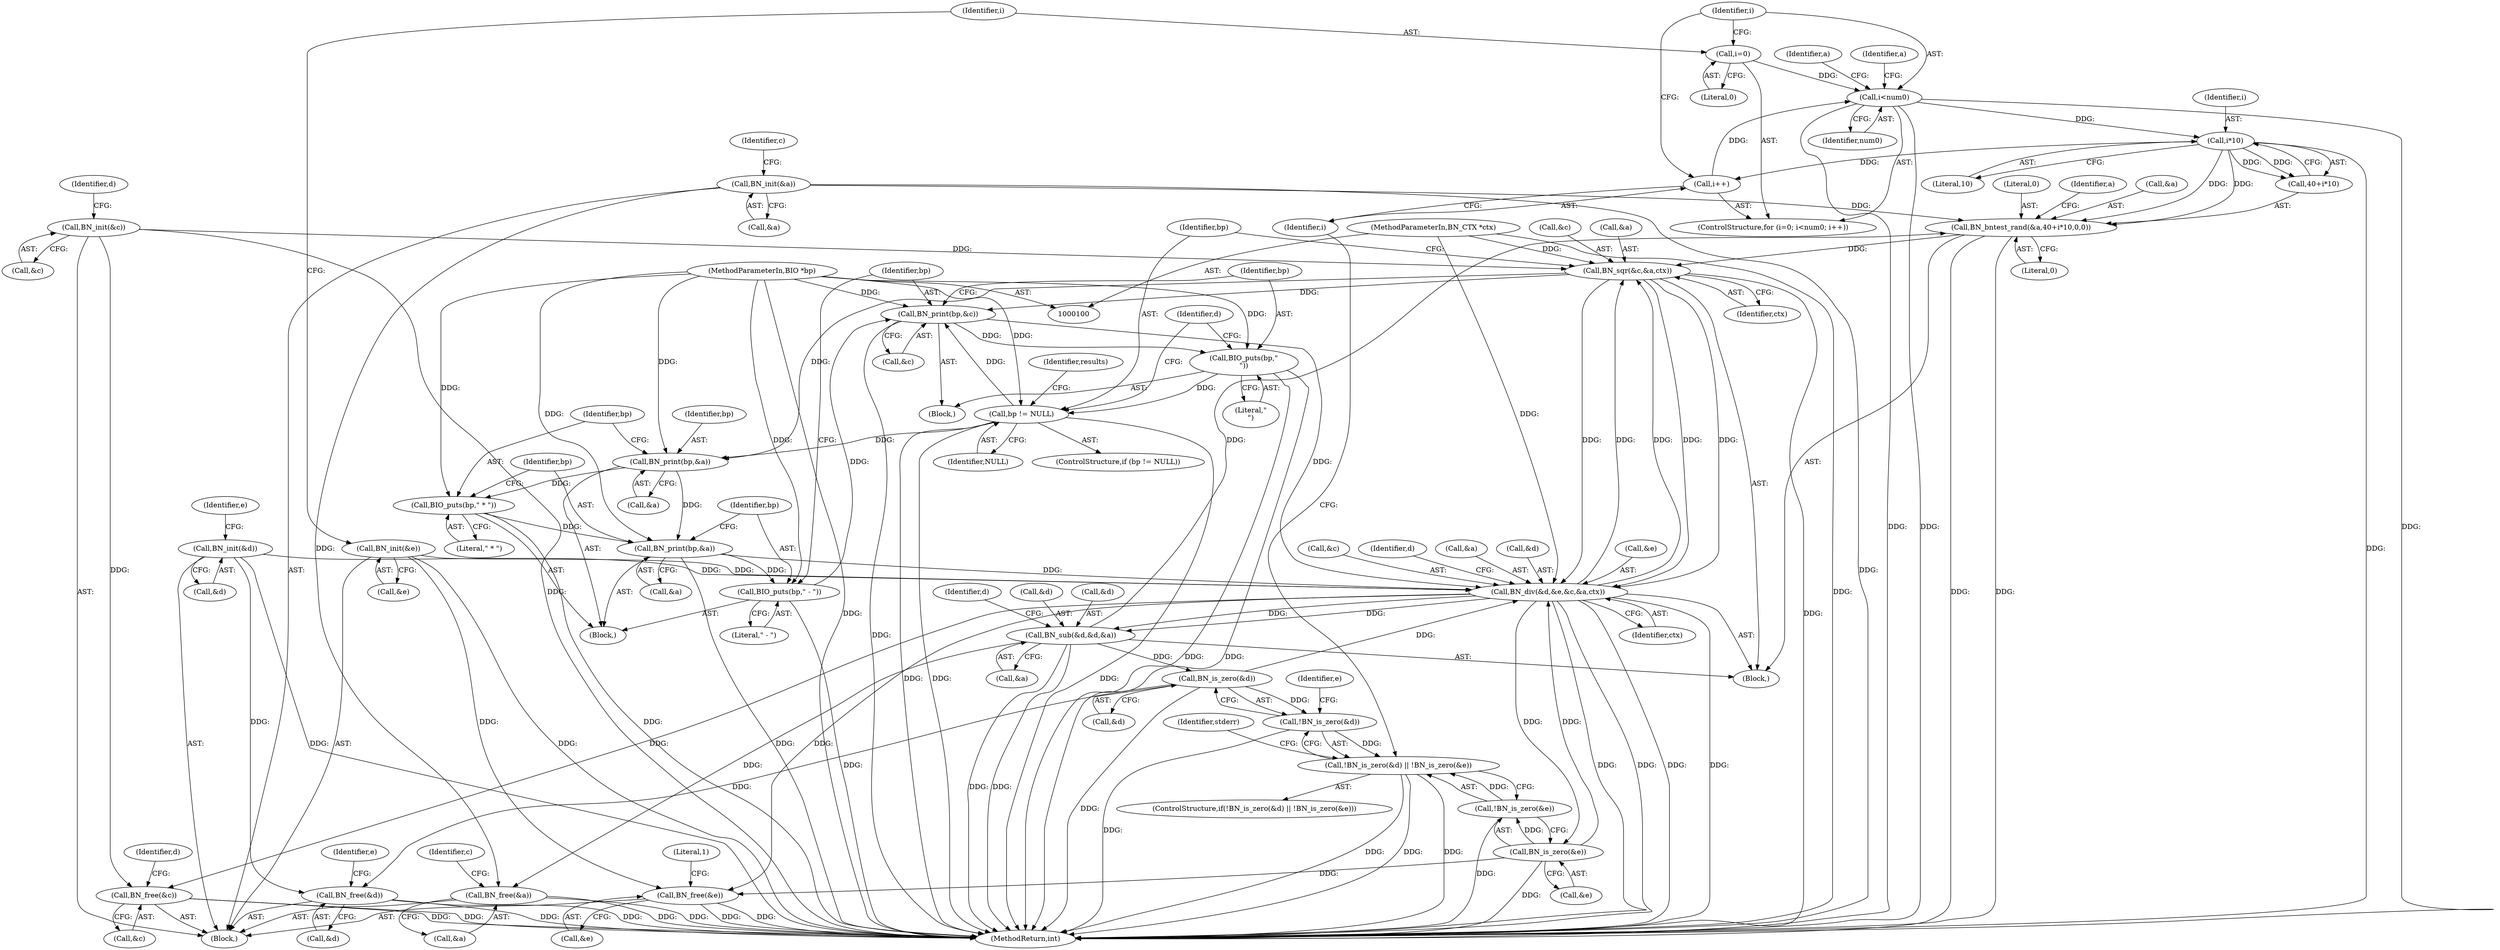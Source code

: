 digraph "1_openssl_a7a44ba55cb4f884c6bc9ceac90072dea38e66d0_3@API" {
"1000131" [label="(Call,BN_bntest_rand(&a,40+i*10,0,0))"];
"1000192" [label="(Call,BN_sub(&d,&d,&a))"];
"1000182" [label="(Call,BN_div(&d,&e,&c,&a,ctx))"];
"1000202" [label="(Call,BN_is_zero(&d))"];
"1000115" [label="(Call,BN_init(&d))"];
"1000206" [label="(Call,BN_is_zero(&e))"];
"1000118" [label="(Call,BN_init(&e))"];
"1000175" [label="(Call,BN_print(bp,&c))"];
"1000153" [label="(Call,bp != NULL)"];
"1000179" [label="(Call,BIO_puts(bp,\"\n\"))"];
"1000101" [label="(MethodParameterIn,BIO *bp)"];
"1000172" [label="(Call,BIO_puts(bp,\" - \"))"];
"1000168" [label="(Call,BN_print(bp,&a))"];
"1000165" [label="(Call,BIO_puts(bp,\" * \"))"];
"1000161" [label="(Call,BN_print(bp,&a))"];
"1000146" [label="(Call,BN_sqr(&c,&a,ctx))"];
"1000112" [label="(Call,BN_init(&c))"];
"1000131" [label="(Call,BN_bntest_rand(&a,40+i*10,0,0))"];
"1000109" [label="(Call,BN_init(&a))"];
"1000136" [label="(Call,i*10)"];
"1000125" [label="(Call,i<num0)"];
"1000122" [label="(Call,i=0)"];
"1000128" [label="(Call,i++)"];
"1000102" [label="(MethodParameterIn,BN_CTX *ctx)"];
"1000201" [label="(Call,!BN_is_zero(&d))"];
"1000200" [label="(Call,!BN_is_zero(&d) || !BN_is_zero(&e))"];
"1000221" [label="(Call,BN_free(&d))"];
"1000215" [label="(Call,BN_free(&a))"];
"1000205" [label="(Call,!BN_is_zero(&e))"];
"1000224" [label="(Call,BN_free(&e))"];
"1000218" [label="(Call,BN_free(&c))"];
"1000205" [label="(Call,!BN_is_zero(&e))"];
"1000195" [label="(Call,&d)"];
"1000217" [label="(Identifier,a)"];
"1000185" [label="(Call,&e)"];
"1000110" [label="(Call,&a)"];
"1000155" [label="(Identifier,NULL)"];
"1000169" [label="(Identifier,bp)"];
"1000218" [label="(Call,BN_free(&c))"];
"1000152" [label="(ControlStructure,if (bp != NULL))"];
"1000219" [label="(Call,&c)"];
"1000161" [label="(Call,BN_print(bp,&a))"];
"1000177" [label="(Call,&c)"];
"1000131" [label="(Call,BN_bntest_rand(&a,40+i*10,0,0))"];
"1000204" [label="(Identifier,d)"];
"1000207" [label="(Call,&e)"];
"1000114" [label="(Identifier,c)"];
"1000191" [label="(Identifier,ctx)"];
"1000103" [label="(Block,)"];
"1000147" [label="(Call,&c)"];
"1000124" [label="(Literal,0)"];
"1000167" [label="(Literal,\" * \")"];
"1000172" [label="(Call,BIO_puts(bp,\" - \"))"];
"1000154" [label="(Identifier,bp)"];
"1000193" [label="(Call,&d)"];
"1000182" [label="(Call,BN_div(&d,&e,&c,&a,ctx))"];
"1000176" [label="(Identifier,bp)"];
"1000203" [label="(Call,&d)"];
"1000211" [label="(Identifier,stderr)"];
"1000139" [label="(Literal,0)"];
"1000120" [label="(Identifier,e)"];
"1000113" [label="(Call,&c)"];
"1000225" [label="(Call,&e)"];
"1000162" [label="(Identifier,bp)"];
"1000187" [label="(Call,&c)"];
"1000200" [label="(Call,!BN_is_zero(&d) || !BN_is_zero(&e))"];
"1000153" [label="(Call,bp != NULL)"];
"1000160" [label="(Block,)"];
"1000222" [label="(Call,&d)"];
"1000221" [label="(Call,BN_free(&d))"];
"1000165" [label="(Call,BIO_puts(bp,\" * \"))"];
"1000199" [label="(ControlStructure,if(!BN_is_zero(&d) || !BN_is_zero(&e)))"];
"1000146" [label="(Call,BN_sqr(&c,&a,ctx))"];
"1000121" [label="(ControlStructure,for (i=0; i<num0; i++))"];
"1000194" [label="(Identifier,d)"];
"1000130" [label="(Block,)"];
"1000129" [label="(Identifier,i)"];
"1000102" [label="(MethodParameterIn,BN_CTX *ctx)"];
"1000197" [label="(Call,&a)"];
"1000168" [label="(Call,BN_print(bp,&a))"];
"1000128" [label="(Call,i++)"];
"1000101" [label="(MethodParameterIn,BIO *bp)"];
"1000119" [label="(Call,&e)"];
"1000122" [label="(Call,i=0)"];
"1000226" [label="(Identifier,e)"];
"1000170" [label="(Call,&a)"];
"1000206" [label="(Call,BN_is_zero(&e))"];
"1000159" [label="(Identifier,results)"];
"1000192" [label="(Call,BN_sub(&d,&d,&a))"];
"1000140" [label="(Literal,0)"];
"1000180" [label="(Identifier,bp)"];
"1000181" [label="(Literal,\"\n\")"];
"1000125" [label="(Call,i<num0)"];
"1000116" [label="(Call,&d)"];
"1000137" [label="(Identifier,i)"];
"1000173" [label="(Identifier,bp)"];
"1000127" [label="(Identifier,num0)"];
"1000118" [label="(Call,BN_init(&e))"];
"1000215" [label="(Call,BN_free(&a))"];
"1000115" [label="(Call,BN_init(&d))"];
"1000126" [label="(Identifier,i)"];
"1000201" [label="(Call,!BN_is_zero(&d))"];
"1000220" [label="(Identifier,c)"];
"1000189" [label="(Call,&a)"];
"1000228" [label="(Literal,1)"];
"1000138" [label="(Literal,10)"];
"1000175" [label="(Call,BN_print(bp,&c))"];
"1000112" [label="(Call,BN_init(&c))"];
"1000208" [label="(Identifier,e)"];
"1000117" [label="(Identifier,d)"];
"1000229" [label="(MethodReturn,int)"];
"1000163" [label="(Call,&a)"];
"1000109" [label="(Call,BN_init(&a))"];
"1000149" [label="(Call,&a)"];
"1000216" [label="(Call,&a)"];
"1000179" [label="(Call,BIO_puts(bp,\"\n\"))"];
"1000224" [label="(Call,BN_free(&e))"];
"1000174" [label="(Literal,\" - \")"];
"1000166" [label="(Identifier,bp)"];
"1000202" [label="(Call,BN_is_zero(&d))"];
"1000151" [label="(Identifier,ctx)"];
"1000143" [label="(Identifier,a)"];
"1000132" [label="(Call,&a)"];
"1000156" [label="(Block,)"];
"1000123" [label="(Identifier,i)"];
"1000133" [label="(Identifier,a)"];
"1000184" [label="(Identifier,d)"];
"1000223" [label="(Identifier,d)"];
"1000136" [label="(Call,i*10)"];
"1000183" [label="(Call,&d)"];
"1000134" [label="(Call,40+i*10)"];
"1000131" -> "1000130"  [label="AST: "];
"1000131" -> "1000140"  [label="CFG: "];
"1000132" -> "1000131"  [label="AST: "];
"1000134" -> "1000131"  [label="AST: "];
"1000139" -> "1000131"  [label="AST: "];
"1000140" -> "1000131"  [label="AST: "];
"1000143" -> "1000131"  [label="CFG: "];
"1000131" -> "1000229"  [label="DDG: "];
"1000131" -> "1000229"  [label="DDG: "];
"1000192" -> "1000131"  [label="DDG: "];
"1000109" -> "1000131"  [label="DDG: "];
"1000136" -> "1000131"  [label="DDG: "];
"1000136" -> "1000131"  [label="DDG: "];
"1000131" -> "1000146"  [label="DDG: "];
"1000192" -> "1000130"  [label="AST: "];
"1000192" -> "1000197"  [label="CFG: "];
"1000193" -> "1000192"  [label="AST: "];
"1000195" -> "1000192"  [label="AST: "];
"1000197" -> "1000192"  [label="AST: "];
"1000204" -> "1000192"  [label="CFG: "];
"1000192" -> "1000229"  [label="DDG: "];
"1000192" -> "1000229"  [label="DDG: "];
"1000182" -> "1000192"  [label="DDG: "];
"1000182" -> "1000192"  [label="DDG: "];
"1000192" -> "1000202"  [label="DDG: "];
"1000192" -> "1000215"  [label="DDG: "];
"1000182" -> "1000130"  [label="AST: "];
"1000182" -> "1000191"  [label="CFG: "];
"1000183" -> "1000182"  [label="AST: "];
"1000185" -> "1000182"  [label="AST: "];
"1000187" -> "1000182"  [label="AST: "];
"1000189" -> "1000182"  [label="AST: "];
"1000191" -> "1000182"  [label="AST: "];
"1000194" -> "1000182"  [label="CFG: "];
"1000182" -> "1000229"  [label="DDG: "];
"1000182" -> "1000229"  [label="DDG: "];
"1000182" -> "1000229"  [label="DDG: "];
"1000182" -> "1000229"  [label="DDG: "];
"1000182" -> "1000146"  [label="DDG: "];
"1000182" -> "1000146"  [label="DDG: "];
"1000202" -> "1000182"  [label="DDG: "];
"1000115" -> "1000182"  [label="DDG: "];
"1000206" -> "1000182"  [label="DDG: "];
"1000118" -> "1000182"  [label="DDG: "];
"1000175" -> "1000182"  [label="DDG: "];
"1000146" -> "1000182"  [label="DDG: "];
"1000146" -> "1000182"  [label="DDG: "];
"1000146" -> "1000182"  [label="DDG: "];
"1000168" -> "1000182"  [label="DDG: "];
"1000102" -> "1000182"  [label="DDG: "];
"1000182" -> "1000206"  [label="DDG: "];
"1000182" -> "1000218"  [label="DDG: "];
"1000182" -> "1000224"  [label="DDG: "];
"1000202" -> "1000201"  [label="AST: "];
"1000202" -> "1000203"  [label="CFG: "];
"1000203" -> "1000202"  [label="AST: "];
"1000201" -> "1000202"  [label="CFG: "];
"1000202" -> "1000229"  [label="DDG: "];
"1000202" -> "1000201"  [label="DDG: "];
"1000202" -> "1000221"  [label="DDG: "];
"1000115" -> "1000103"  [label="AST: "];
"1000115" -> "1000116"  [label="CFG: "];
"1000116" -> "1000115"  [label="AST: "];
"1000120" -> "1000115"  [label="CFG: "];
"1000115" -> "1000229"  [label="DDG: "];
"1000115" -> "1000221"  [label="DDG: "];
"1000206" -> "1000205"  [label="AST: "];
"1000206" -> "1000207"  [label="CFG: "];
"1000207" -> "1000206"  [label="AST: "];
"1000205" -> "1000206"  [label="CFG: "];
"1000206" -> "1000229"  [label="DDG: "];
"1000206" -> "1000205"  [label="DDG: "];
"1000206" -> "1000224"  [label="DDG: "];
"1000118" -> "1000103"  [label="AST: "];
"1000118" -> "1000119"  [label="CFG: "];
"1000119" -> "1000118"  [label="AST: "];
"1000123" -> "1000118"  [label="CFG: "];
"1000118" -> "1000229"  [label="DDG: "];
"1000118" -> "1000224"  [label="DDG: "];
"1000175" -> "1000156"  [label="AST: "];
"1000175" -> "1000177"  [label="CFG: "];
"1000176" -> "1000175"  [label="AST: "];
"1000177" -> "1000175"  [label="AST: "];
"1000180" -> "1000175"  [label="CFG: "];
"1000175" -> "1000229"  [label="DDG: "];
"1000153" -> "1000175"  [label="DDG: "];
"1000172" -> "1000175"  [label="DDG: "];
"1000101" -> "1000175"  [label="DDG: "];
"1000146" -> "1000175"  [label="DDG: "];
"1000175" -> "1000179"  [label="DDG: "];
"1000153" -> "1000152"  [label="AST: "];
"1000153" -> "1000155"  [label="CFG: "];
"1000154" -> "1000153"  [label="AST: "];
"1000155" -> "1000153"  [label="AST: "];
"1000159" -> "1000153"  [label="CFG: "];
"1000184" -> "1000153"  [label="CFG: "];
"1000153" -> "1000229"  [label="DDG: "];
"1000153" -> "1000229"  [label="DDG: "];
"1000153" -> "1000229"  [label="DDG: "];
"1000179" -> "1000153"  [label="DDG: "];
"1000101" -> "1000153"  [label="DDG: "];
"1000153" -> "1000161"  [label="DDG: "];
"1000179" -> "1000156"  [label="AST: "];
"1000179" -> "1000181"  [label="CFG: "];
"1000180" -> "1000179"  [label="AST: "];
"1000181" -> "1000179"  [label="AST: "];
"1000184" -> "1000179"  [label="CFG: "];
"1000179" -> "1000229"  [label="DDG: "];
"1000179" -> "1000229"  [label="DDG: "];
"1000101" -> "1000179"  [label="DDG: "];
"1000101" -> "1000100"  [label="AST: "];
"1000101" -> "1000229"  [label="DDG: "];
"1000101" -> "1000161"  [label="DDG: "];
"1000101" -> "1000165"  [label="DDG: "];
"1000101" -> "1000168"  [label="DDG: "];
"1000101" -> "1000172"  [label="DDG: "];
"1000172" -> "1000160"  [label="AST: "];
"1000172" -> "1000174"  [label="CFG: "];
"1000173" -> "1000172"  [label="AST: "];
"1000174" -> "1000172"  [label="AST: "];
"1000176" -> "1000172"  [label="CFG: "];
"1000172" -> "1000229"  [label="DDG: "];
"1000168" -> "1000172"  [label="DDG: "];
"1000168" -> "1000160"  [label="AST: "];
"1000168" -> "1000170"  [label="CFG: "];
"1000169" -> "1000168"  [label="AST: "];
"1000170" -> "1000168"  [label="AST: "];
"1000173" -> "1000168"  [label="CFG: "];
"1000168" -> "1000229"  [label="DDG: "];
"1000165" -> "1000168"  [label="DDG: "];
"1000161" -> "1000168"  [label="DDG: "];
"1000165" -> "1000160"  [label="AST: "];
"1000165" -> "1000167"  [label="CFG: "];
"1000166" -> "1000165"  [label="AST: "];
"1000167" -> "1000165"  [label="AST: "];
"1000169" -> "1000165"  [label="CFG: "];
"1000165" -> "1000229"  [label="DDG: "];
"1000161" -> "1000165"  [label="DDG: "];
"1000161" -> "1000160"  [label="AST: "];
"1000161" -> "1000163"  [label="CFG: "];
"1000162" -> "1000161"  [label="AST: "];
"1000163" -> "1000161"  [label="AST: "];
"1000166" -> "1000161"  [label="CFG: "];
"1000146" -> "1000161"  [label="DDG: "];
"1000146" -> "1000130"  [label="AST: "];
"1000146" -> "1000151"  [label="CFG: "];
"1000147" -> "1000146"  [label="AST: "];
"1000149" -> "1000146"  [label="AST: "];
"1000151" -> "1000146"  [label="AST: "];
"1000154" -> "1000146"  [label="CFG: "];
"1000146" -> "1000229"  [label="DDG: "];
"1000112" -> "1000146"  [label="DDG: "];
"1000102" -> "1000146"  [label="DDG: "];
"1000112" -> "1000103"  [label="AST: "];
"1000112" -> "1000113"  [label="CFG: "];
"1000113" -> "1000112"  [label="AST: "];
"1000117" -> "1000112"  [label="CFG: "];
"1000112" -> "1000229"  [label="DDG: "];
"1000112" -> "1000218"  [label="DDG: "];
"1000109" -> "1000103"  [label="AST: "];
"1000109" -> "1000110"  [label="CFG: "];
"1000110" -> "1000109"  [label="AST: "];
"1000114" -> "1000109"  [label="CFG: "];
"1000109" -> "1000229"  [label="DDG: "];
"1000109" -> "1000215"  [label="DDG: "];
"1000136" -> "1000134"  [label="AST: "];
"1000136" -> "1000138"  [label="CFG: "];
"1000137" -> "1000136"  [label="AST: "];
"1000138" -> "1000136"  [label="AST: "];
"1000134" -> "1000136"  [label="CFG: "];
"1000136" -> "1000229"  [label="DDG: "];
"1000136" -> "1000128"  [label="DDG: "];
"1000136" -> "1000134"  [label="DDG: "];
"1000136" -> "1000134"  [label="DDG: "];
"1000125" -> "1000136"  [label="DDG: "];
"1000125" -> "1000121"  [label="AST: "];
"1000125" -> "1000127"  [label="CFG: "];
"1000126" -> "1000125"  [label="AST: "];
"1000127" -> "1000125"  [label="AST: "];
"1000133" -> "1000125"  [label="CFG: "];
"1000217" -> "1000125"  [label="CFG: "];
"1000125" -> "1000229"  [label="DDG: "];
"1000125" -> "1000229"  [label="DDG: "];
"1000125" -> "1000229"  [label="DDG: "];
"1000122" -> "1000125"  [label="DDG: "];
"1000128" -> "1000125"  [label="DDG: "];
"1000122" -> "1000121"  [label="AST: "];
"1000122" -> "1000124"  [label="CFG: "];
"1000123" -> "1000122"  [label="AST: "];
"1000124" -> "1000122"  [label="AST: "];
"1000126" -> "1000122"  [label="CFG: "];
"1000128" -> "1000121"  [label="AST: "];
"1000128" -> "1000129"  [label="CFG: "];
"1000129" -> "1000128"  [label="AST: "];
"1000126" -> "1000128"  [label="CFG: "];
"1000102" -> "1000100"  [label="AST: "];
"1000102" -> "1000229"  [label="DDG: "];
"1000201" -> "1000200"  [label="AST: "];
"1000208" -> "1000201"  [label="CFG: "];
"1000200" -> "1000201"  [label="CFG: "];
"1000201" -> "1000229"  [label="DDG: "];
"1000201" -> "1000200"  [label="DDG: "];
"1000200" -> "1000199"  [label="AST: "];
"1000200" -> "1000205"  [label="CFG: "];
"1000205" -> "1000200"  [label="AST: "];
"1000211" -> "1000200"  [label="CFG: "];
"1000129" -> "1000200"  [label="CFG: "];
"1000200" -> "1000229"  [label="DDG: "];
"1000200" -> "1000229"  [label="DDG: "];
"1000200" -> "1000229"  [label="DDG: "];
"1000205" -> "1000200"  [label="DDG: "];
"1000221" -> "1000103"  [label="AST: "];
"1000221" -> "1000222"  [label="CFG: "];
"1000222" -> "1000221"  [label="AST: "];
"1000226" -> "1000221"  [label="CFG: "];
"1000221" -> "1000229"  [label="DDG: "];
"1000221" -> "1000229"  [label="DDG: "];
"1000215" -> "1000103"  [label="AST: "];
"1000215" -> "1000216"  [label="CFG: "];
"1000216" -> "1000215"  [label="AST: "];
"1000220" -> "1000215"  [label="CFG: "];
"1000215" -> "1000229"  [label="DDG: "];
"1000215" -> "1000229"  [label="DDG: "];
"1000205" -> "1000229"  [label="DDG: "];
"1000224" -> "1000103"  [label="AST: "];
"1000224" -> "1000225"  [label="CFG: "];
"1000225" -> "1000224"  [label="AST: "];
"1000228" -> "1000224"  [label="CFG: "];
"1000224" -> "1000229"  [label="DDG: "];
"1000224" -> "1000229"  [label="DDG: "];
"1000218" -> "1000103"  [label="AST: "];
"1000218" -> "1000219"  [label="CFG: "];
"1000219" -> "1000218"  [label="AST: "];
"1000223" -> "1000218"  [label="CFG: "];
"1000218" -> "1000229"  [label="DDG: "];
"1000218" -> "1000229"  [label="DDG: "];
}
